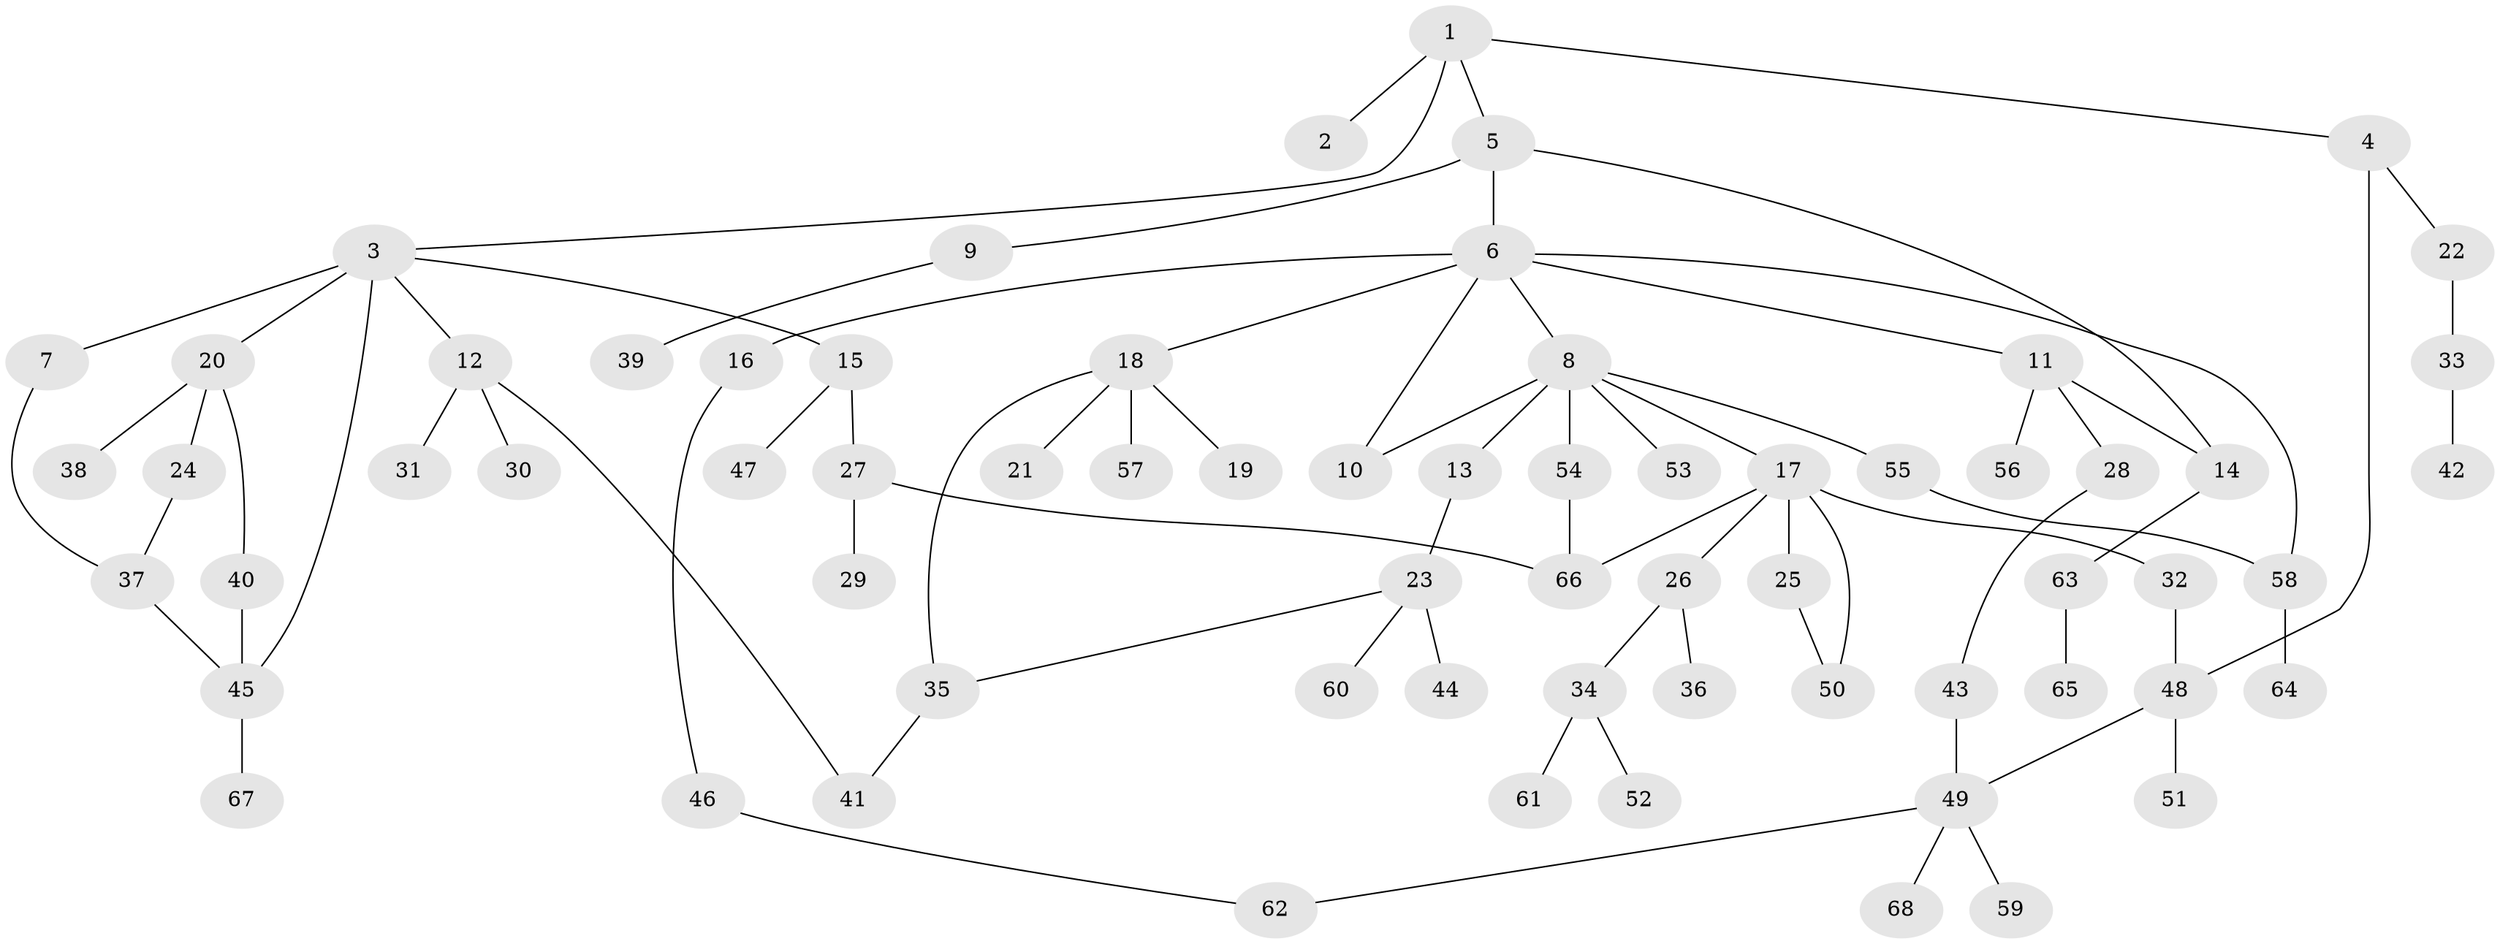 // Generated by graph-tools (version 1.1) at 2025/13/03/09/25 04:13:39]
// undirected, 68 vertices, 81 edges
graph export_dot {
graph [start="1"]
  node [color=gray90,style=filled];
  1;
  2;
  3;
  4;
  5;
  6;
  7;
  8;
  9;
  10;
  11;
  12;
  13;
  14;
  15;
  16;
  17;
  18;
  19;
  20;
  21;
  22;
  23;
  24;
  25;
  26;
  27;
  28;
  29;
  30;
  31;
  32;
  33;
  34;
  35;
  36;
  37;
  38;
  39;
  40;
  41;
  42;
  43;
  44;
  45;
  46;
  47;
  48;
  49;
  50;
  51;
  52;
  53;
  54;
  55;
  56;
  57;
  58;
  59;
  60;
  61;
  62;
  63;
  64;
  65;
  66;
  67;
  68;
  1 -- 2;
  1 -- 3;
  1 -- 4;
  1 -- 5;
  3 -- 7;
  3 -- 12;
  3 -- 15;
  3 -- 20;
  3 -- 45;
  4 -- 22;
  4 -- 48;
  5 -- 6;
  5 -- 9;
  5 -- 14;
  6 -- 8;
  6 -- 10;
  6 -- 11;
  6 -- 16;
  6 -- 18;
  6 -- 58;
  7 -- 37;
  8 -- 13;
  8 -- 17;
  8 -- 53;
  8 -- 54;
  8 -- 55;
  8 -- 10;
  9 -- 39;
  11 -- 14;
  11 -- 28;
  11 -- 56;
  12 -- 30;
  12 -- 31;
  12 -- 41;
  13 -- 23;
  14 -- 63;
  15 -- 27;
  15 -- 47;
  16 -- 46;
  17 -- 25;
  17 -- 26;
  17 -- 32;
  17 -- 50;
  17 -- 66;
  18 -- 19;
  18 -- 21;
  18 -- 57;
  18 -- 35;
  20 -- 24;
  20 -- 38;
  20 -- 40;
  22 -- 33;
  23 -- 35;
  23 -- 44;
  23 -- 60;
  24 -- 37;
  25 -- 50;
  26 -- 34;
  26 -- 36;
  27 -- 29;
  27 -- 66;
  28 -- 43;
  32 -- 48;
  33 -- 42;
  34 -- 52;
  34 -- 61;
  35 -- 41;
  37 -- 45;
  40 -- 45;
  43 -- 49;
  45 -- 67;
  46 -- 62;
  48 -- 51;
  48 -- 49;
  49 -- 59;
  49 -- 62;
  49 -- 68;
  54 -- 66;
  55 -- 58;
  58 -- 64;
  63 -- 65;
}
